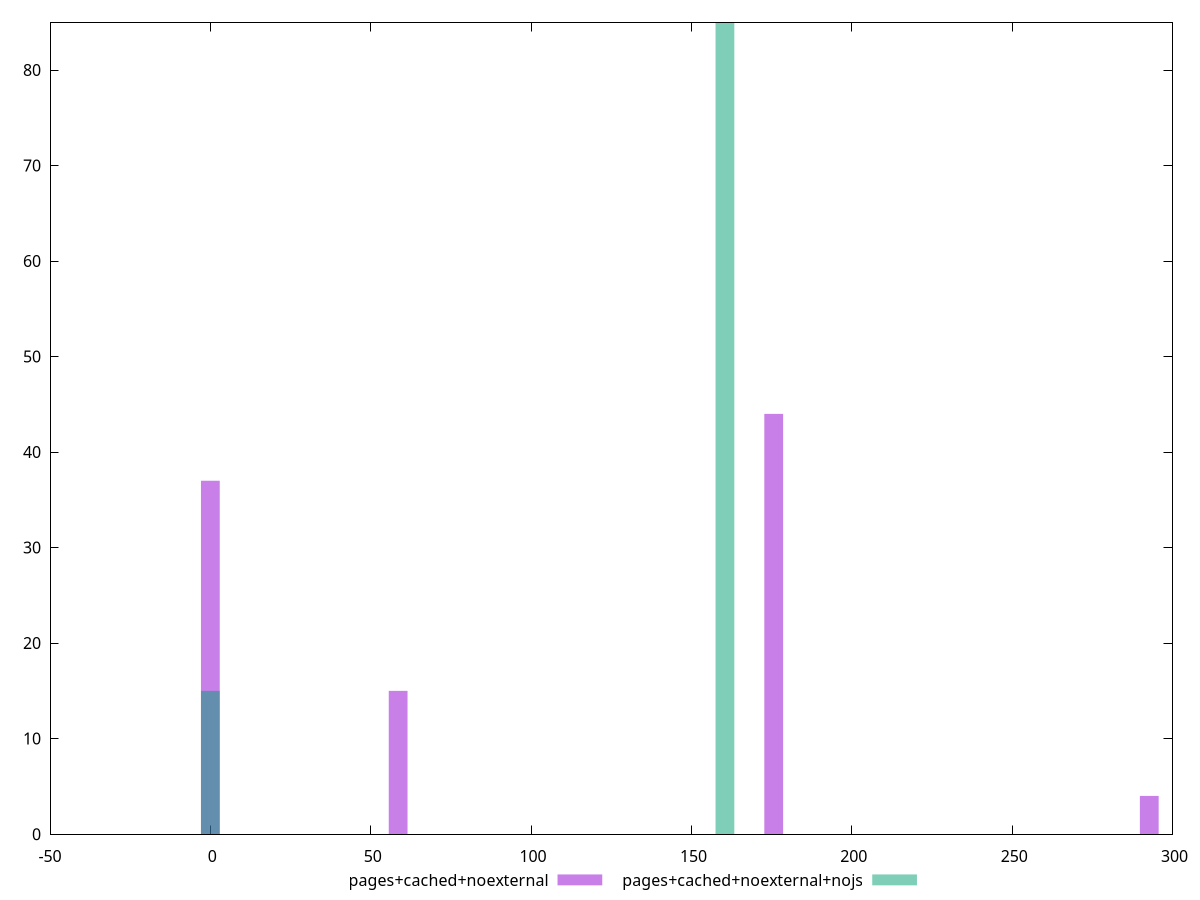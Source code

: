 $_pagesCachedNoexternal <<EOF
175.65427571872291 44
0 37
58.55142523957431 15
292.7571261978715 4
EOF
$_pagesCachedNoexternalNojs <<EOF
0 15
160.44417618508064 85
EOF
set key outside below
set terminal pngcairo
set output "report_00006_2020-11-02T20-21-41.718Z/uses-http2/uses-http2_pages+cached+noexternal_pages+cached+noexternal+nojs+hist.png"
set boxwidth 5.85514252395743
set style fill transparent solid 0.5 noborder
set yrange [0:85]
plot $_pagesCachedNoexternal title "pages+cached+noexternal" with boxes ,$_pagesCachedNoexternalNojs title "pages+cached+noexternal+nojs" with boxes ,